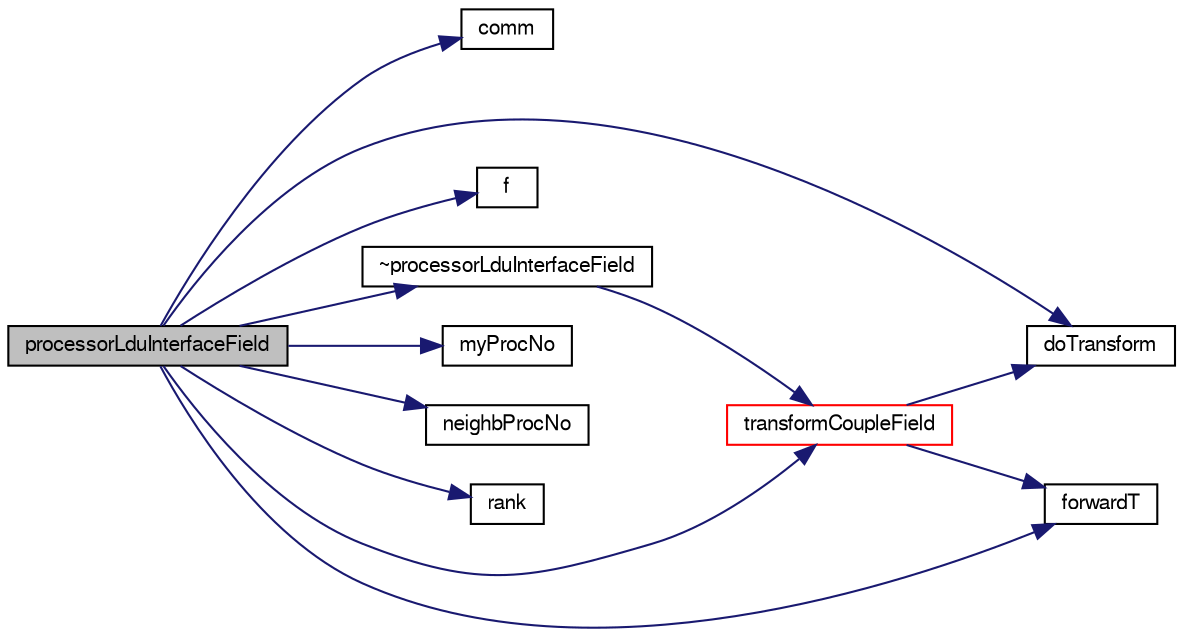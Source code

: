 digraph "processorLduInterfaceField"
{
  bgcolor="transparent";
  edge [fontname="FreeSans",fontsize="10",labelfontname="FreeSans",labelfontsize="10"];
  node [fontname="FreeSans",fontsize="10",shape=record];
  rankdir="LR";
  Node0 [label="processorLduInterfaceField",height=0.2,width=0.4,color="black", fillcolor="grey75", style="filled", fontcolor="black"];
  Node0 -> Node1 [color="midnightblue",fontsize="10",style="solid",fontname="FreeSans"];
  Node1 [label="comm",height=0.2,width=0.4,color="black",URL="$a26874.html#a28ed0554ff28e2947c49b335f621d507",tooltip="Return communicator used for comms. "];
  Node0 -> Node2 [color="midnightblue",fontsize="10",style="solid",fontname="FreeSans"];
  Node2 [label="doTransform",height=0.2,width=0.4,color="black",URL="$a26874.html#a97385409921d93c24d936598a3020255",tooltip="Is the transform required. "];
  Node0 -> Node3 [color="midnightblue",fontsize="10",style="solid",fontname="FreeSans"];
  Node3 [label="f",height=0.2,width=0.4,color="black",URL="$a17900.html#a888be93833ac7a23170555c69c690288"];
  Node0 -> Node4 [color="midnightblue",fontsize="10",style="solid",fontname="FreeSans"];
  Node4 [label="forwardT",height=0.2,width=0.4,color="black",URL="$a26874.html#afdf91995b1dad00ee0a93273eb29ad23",tooltip="Return face transformation tensor. "];
  Node0 -> Node5 [color="midnightblue",fontsize="10",style="solid",fontname="FreeSans"];
  Node5 [label="myProcNo",height=0.2,width=0.4,color="black",URL="$a26874.html#a50c7f9dd7d661a78f9080a5987e2bde6",tooltip="Return processor number. "];
  Node0 -> Node6 [color="midnightblue",fontsize="10",style="solid",fontname="FreeSans"];
  Node6 [label="neighbProcNo",height=0.2,width=0.4,color="black",URL="$a26874.html#a323ec1a7e57c11dafa80824b243a28b4",tooltip="Return neigbour processor number. "];
  Node0 -> Node7 [color="midnightblue",fontsize="10",style="solid",fontname="FreeSans"];
  Node7 [label="rank",height=0.2,width=0.4,color="black",URL="$a26874.html#a74e0328b050306365a0211f32c72c00b",tooltip="Return rank of component for transform. "];
  Node0 -> Node8 [color="midnightblue",fontsize="10",style="solid",fontname="FreeSans"];
  Node8 [label="transformCoupleField",height=0.2,width=0.4,color="red",URL="$a26874.html#af444eb11487cc65c3f7e9f29184aa5bc",tooltip="Transform given patch field. "];
  Node8 -> Node2 [color="midnightblue",fontsize="10",style="solid",fontname="FreeSans"];
  Node8 -> Node4 [color="midnightblue",fontsize="10",style="solid",fontname="FreeSans"];
  Node0 -> Node10 [color="midnightblue",fontsize="10",style="solid",fontname="FreeSans"];
  Node10 [label="~processorLduInterfaceField",height=0.2,width=0.4,color="black",URL="$a26874.html#a3ca4f0ce6cb016c0165459fa4ebb0e85",tooltip="Destructor. "];
  Node10 -> Node8 [color="midnightblue",fontsize="10",style="solid",fontname="FreeSans"];
}

